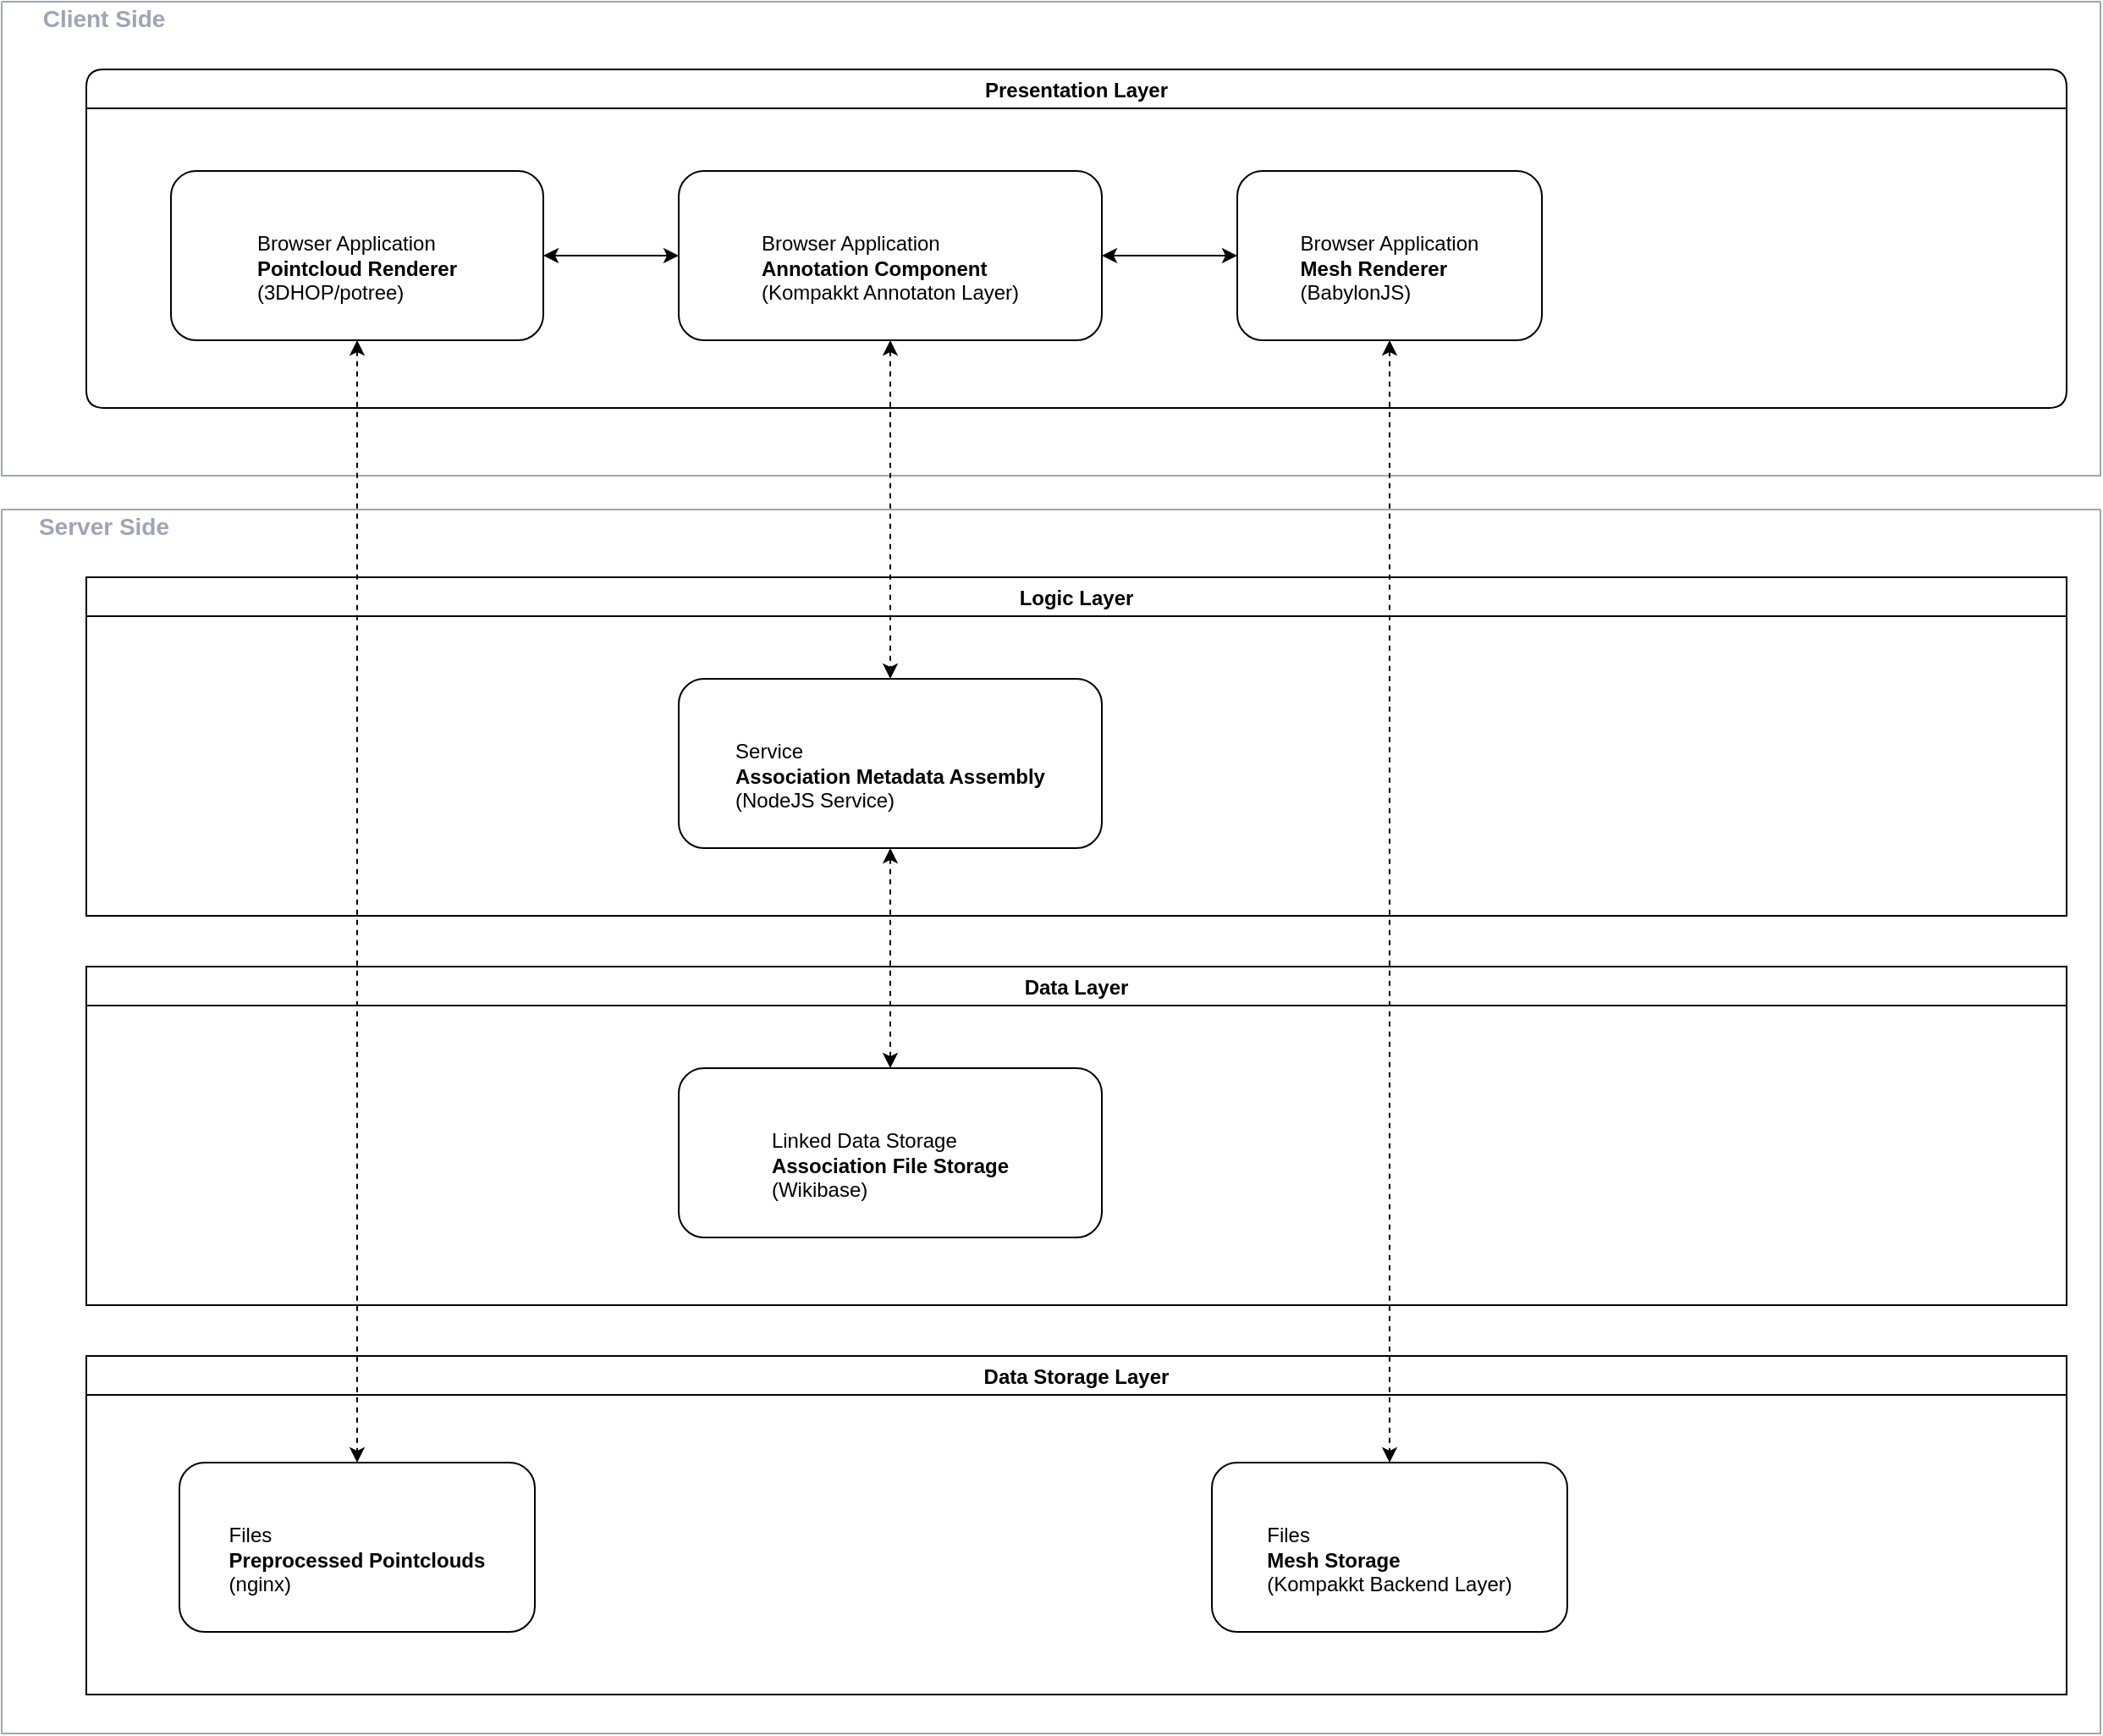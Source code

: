 <mxfile version="14.7.2" type="github">
  <diagram id="R2lEEEUBdFMjLlhIrx00" name="Page-1">
    <mxGraphModel dx="5672" dy="5023" grid="1" gridSize="10" guides="1" tooltips="1" connect="1" arrows="1" fold="1" page="1" pageScale="1" pageWidth="1654" pageHeight="1169" math="0" shadow="0" extFonts="Permanent Marker^https://fonts.googleapis.com/css?family=Permanent+Marker">
      <root>
        <mxCell id="0" />
        <mxCell id="1" parent="0" />
        <mxCell id="UEaJhCmyUdEMvhziBzeF-36" value="" style="swimlane;startSize=0;rounded=0;fontColor=#9FA5B3;strokeColor=#9FA5B3;fillColor=none;align=left;" parent="1" vertex="1">
          <mxGeometry x="-3240" y="-3443" width="1240" height="280" as="geometry" />
        </mxCell>
        <mxCell id="UEaJhCmyUdEMvhziBzeF-37" value="&lt;b style=&quot;font-size: 14px;&quot;&gt;Client Side&lt;/b&gt;" style="text;html=1;align=center;verticalAlign=middle;resizable=0;points=[];autosize=1;strokeColor=none;fontColor=#9FA5B3;fontSize=14;" parent="UEaJhCmyUdEMvhziBzeF-36" vertex="1">
          <mxGeometry x="15" width="90" height="20" as="geometry" />
        </mxCell>
        <mxCell id="UEaJhCmyUdEMvhziBzeF-32" value="" style="swimlane;startSize=0;rounded=0;fontColor=#9FA5B3;strokeColor=#9FA5B3;fillColor=none;align=left;" parent="1" vertex="1">
          <mxGeometry x="-3240" y="-3143" width="1240" height="723" as="geometry" />
        </mxCell>
        <mxCell id="UEaJhCmyUdEMvhziBzeF-6" value="Data Layer" style="swimlane;rounded=0;strokeColor=#000000;fillColor=#ffffff;" parent="UEaJhCmyUdEMvhziBzeF-32" vertex="1">
          <mxGeometry x="50" y="270" width="1170" height="200" as="geometry" />
        </mxCell>
        <mxCell id="UEaJhCmyUdEMvhziBzeF-7" value="&lt;div style=&quot;text-align: left&quot;&gt;&lt;span&gt;&lt;br&gt;&lt;/span&gt;&lt;/div&gt;&lt;div style=&quot;text-align: left&quot;&gt;&lt;span&gt;Linked Data Storage&lt;/span&gt;&lt;/div&gt;&lt;font style=&quot;font-size: 12px&quot;&gt;&lt;div style=&quot;text-align: left&quot;&gt;&lt;b&gt;Association File Storage&lt;/b&gt;&lt;br&gt;&lt;/div&gt;&lt;div style=&quot;text-align: left&quot;&gt;&lt;span&gt;(Wikibase)&lt;/span&gt;&lt;/div&gt;&lt;/font&gt;" style="rounded=1;whiteSpace=wrap;html=1;strokeColor=#000000;fillColor=#ffffff;" parent="UEaJhCmyUdEMvhziBzeF-6" vertex="1">
          <mxGeometry x="350" y="60" width="250" height="100" as="geometry" />
        </mxCell>
        <mxCell id="UEaJhCmyUdEMvhziBzeF-33" value="&lt;b style=&quot;font-size: 14px;&quot;&gt;Server Side&lt;/b&gt;" style="text;html=1;align=center;verticalAlign=middle;resizable=0;points=[];autosize=1;strokeColor=none;fontColor=#9FA5B3;fontSize=14;" parent="UEaJhCmyUdEMvhziBzeF-32" vertex="1">
          <mxGeometry x="15" width="90" height="20" as="geometry" />
        </mxCell>
        <mxCell id="UEaJhCmyUdEMvhziBzeF-3" value="Data Storage Layer" style="swimlane;rounded=0;strokeColor=#000000;fillColor=#ffffff;" parent="UEaJhCmyUdEMvhziBzeF-32" vertex="1">
          <mxGeometry x="50" y="500" width="1170" height="200" as="geometry" />
        </mxCell>
        <mxCell id="UEaJhCmyUdEMvhziBzeF-1" value="&lt;div style=&quot;text-align: left&quot;&gt;&lt;span&gt;&lt;br&gt;&lt;/span&gt;&lt;/div&gt;&lt;div style=&quot;text-align: left&quot;&gt;&lt;span&gt;Files&lt;/span&gt;&lt;/div&gt;&lt;font style=&quot;font-size: 12px&quot;&gt;&lt;div style=&quot;text-align: left&quot;&gt;&lt;b&gt;Preprocessed Pointclouds&lt;/b&gt;&lt;br&gt;&lt;/div&gt;&lt;div style=&quot;text-align: left&quot;&gt;&lt;span&gt;(nginx)&lt;/span&gt;&lt;/div&gt;&lt;/font&gt;" style="rounded=1;whiteSpace=wrap;html=1;strokeColor=#000000;fillColor=#ffffff;" parent="UEaJhCmyUdEMvhziBzeF-3" vertex="1">
          <mxGeometry x="55" y="63" width="210" height="100" as="geometry" />
        </mxCell>
        <mxCell id="UEaJhCmyUdEMvhziBzeF-26" value="&lt;div style=&quot;text-align: left&quot;&gt;&lt;span&gt;&lt;br&gt;&lt;/span&gt;&lt;/div&gt;&lt;div style=&quot;text-align: left&quot;&gt;&lt;span&gt;Files&lt;/span&gt;&lt;/div&gt;&lt;font style=&quot;font-size: 12px&quot;&gt;&lt;div style=&quot;text-align: left&quot;&gt;&lt;b&gt;Mesh Storage&lt;/b&gt;&lt;br&gt;&lt;/div&gt;&lt;div style=&quot;text-align: left&quot;&gt;&lt;span&gt;(Kompakkt Backend Layer)&lt;/span&gt;&lt;/div&gt;&lt;/font&gt;" style="rounded=1;whiteSpace=wrap;html=1;strokeColor=#000000;fillColor=#ffffff;" parent="UEaJhCmyUdEMvhziBzeF-3" vertex="1">
          <mxGeometry x="665" y="63" width="210" height="100" as="geometry" />
        </mxCell>
        <mxCell id="UEaJhCmyUdEMvhziBzeF-9" value="Logic Layer" style="swimlane;rounded=0;strokeColor=#000000;fillColor=#ffffff;" parent="1" vertex="1">
          <mxGeometry x="-3190" y="-3103" width="1170" height="200" as="geometry" />
        </mxCell>
        <mxCell id="UEaJhCmyUdEMvhziBzeF-10" value="&lt;div style=&quot;text-align: left&quot;&gt;&lt;span&gt;&lt;br&gt;&lt;/span&gt;&lt;/div&gt;&lt;div style=&quot;text-align: left&quot;&gt;Service&lt;/div&gt;&lt;font style=&quot;font-size: 12px&quot;&gt;&lt;div style=&quot;text-align: left&quot;&gt;&lt;b&gt;Association Metadata Assembly&lt;/b&gt;&lt;br&gt;&lt;/div&gt;&lt;div style=&quot;text-align: left&quot;&gt;&lt;span&gt;(NodeJS Service)&lt;/span&gt;&lt;/div&gt;&lt;/font&gt;" style="rounded=1;whiteSpace=wrap;html=1;strokeColor=#000000;fillColor=#ffffff;" parent="UEaJhCmyUdEMvhziBzeF-9" vertex="1">
          <mxGeometry x="350" y="60" width="250" height="100" as="geometry" />
        </mxCell>
        <mxCell id="UEaJhCmyUdEMvhziBzeF-11" value="Presentation Layer" style="swimlane;rounded=1;strokeColor=#000000;fillColor=#ffffff;" parent="1" vertex="1">
          <mxGeometry x="-3190" y="-3403" width="1170" height="200" as="geometry" />
        </mxCell>
        <mxCell id="UEaJhCmyUdEMvhziBzeF-24" style="edgeStyle=orthogonalEdgeStyle;rounded=0;orthogonalLoop=1;jettySize=auto;html=1;exitX=1;exitY=0.5;exitDx=0;exitDy=0;entryX=0;entryY=0.5;entryDx=0;entryDy=0;startArrow=classic;startFill=1;" parent="UEaJhCmyUdEMvhziBzeF-11" source="UEaJhCmyUdEMvhziBzeF-13" target="UEaJhCmyUdEMvhziBzeF-12" edge="1">
          <mxGeometry relative="1" as="geometry" />
        </mxCell>
        <mxCell id="UEaJhCmyUdEMvhziBzeF-13" value="&lt;div style=&quot;text-align: left&quot;&gt;&lt;span&gt;&lt;br&gt;&lt;/span&gt;&lt;/div&gt;&lt;div style=&quot;text-align: left&quot;&gt;Browser Application&lt;/div&gt;&lt;font style=&quot;font-size: 12px&quot;&gt;&lt;div style=&quot;text-align: left&quot;&gt;&lt;b&gt;Annotation Component&lt;/b&gt;&lt;br&gt;&lt;/div&gt;&lt;div style=&quot;text-align: left&quot;&gt;&lt;span&gt;(Kompakkt Annotaton Layer)&lt;/span&gt;&lt;/div&gt;&lt;/font&gt;" style="rounded=1;whiteSpace=wrap;html=1;strokeColor=#000000;fillColor=#ffffff;" parent="UEaJhCmyUdEMvhziBzeF-11" vertex="1">
          <mxGeometry x="350" y="60" width="250" height="100" as="geometry" />
        </mxCell>
        <mxCell id="UEaJhCmyUdEMvhziBzeF-23" style="edgeStyle=orthogonalEdgeStyle;rounded=0;orthogonalLoop=1;jettySize=auto;html=1;entryX=0;entryY=0.5;entryDx=0;entryDy=0;startArrow=classic;startFill=1;" parent="UEaJhCmyUdEMvhziBzeF-11" source="UEaJhCmyUdEMvhziBzeF-14" target="UEaJhCmyUdEMvhziBzeF-13" edge="1">
          <mxGeometry relative="1" as="geometry" />
        </mxCell>
        <mxCell id="UEaJhCmyUdEMvhziBzeF-14" value="&lt;div style=&quot;text-align: left&quot;&gt;&lt;span&gt;&lt;br&gt;&lt;/span&gt;&lt;/div&gt;&lt;div style=&quot;text-align: left&quot;&gt;Browser Application&lt;/div&gt;&lt;font style=&quot;font-size: 12px&quot;&gt;&lt;div style=&quot;text-align: left&quot;&gt;&lt;b&gt;Pointcloud Renderer&lt;/b&gt;&lt;br&gt;&lt;/div&gt;&lt;div style=&quot;text-align: left&quot;&gt;&lt;span&gt;(3DHOP/potree)&lt;/span&gt;&lt;/div&gt;&lt;/font&gt;" style="rounded=1;whiteSpace=wrap;html=1;strokeColor=#000000;fillColor=#ffffff;" parent="UEaJhCmyUdEMvhziBzeF-11" vertex="1">
          <mxGeometry x="50" y="60" width="220" height="100" as="geometry" />
        </mxCell>
        <mxCell id="UEaJhCmyUdEMvhziBzeF-12" value="&lt;div style=&quot;text-align: left&quot;&gt;&lt;span&gt;&lt;br&gt;&lt;/span&gt;&lt;/div&gt;&lt;div style=&quot;text-align: left&quot;&gt;Browser Application&lt;/div&gt;&lt;font style=&quot;font-size: 12px&quot;&gt;&lt;div style=&quot;text-align: left&quot;&gt;&lt;b&gt;Mesh Renderer&lt;/b&gt;&lt;br&gt;&lt;/div&gt;&lt;div style=&quot;text-align: left&quot;&gt;&lt;span&gt;(BabylonJS)&lt;/span&gt;&lt;/div&gt;&lt;/font&gt;" style="rounded=1;whiteSpace=wrap;html=1;strokeColor=#000000;fillColor=#ffffff;" parent="UEaJhCmyUdEMvhziBzeF-11" vertex="1">
          <mxGeometry x="680" y="60" width="180" height="100" as="geometry" />
        </mxCell>
        <mxCell id="UEaJhCmyUdEMvhziBzeF-21" style="edgeStyle=orthogonalEdgeStyle;rounded=0;orthogonalLoop=1;jettySize=auto;html=1;entryX=0.5;entryY=0;entryDx=0;entryDy=0;startArrow=classic;startFill=1;dashed=1;" parent="1" source="UEaJhCmyUdEMvhziBzeF-13" target="UEaJhCmyUdEMvhziBzeF-10" edge="1">
          <mxGeometry relative="1" as="geometry" />
        </mxCell>
        <mxCell id="UEaJhCmyUdEMvhziBzeF-35" style="edgeStyle=orthogonalEdgeStyle;rounded=0;orthogonalLoop=1;jettySize=auto;html=1;entryX=0.5;entryY=0;entryDx=0;entryDy=0;fontColor=#9FA5B3;startArrow=classic;startFill=1;dashed=1;" parent="1" source="UEaJhCmyUdEMvhziBzeF-12" target="UEaJhCmyUdEMvhziBzeF-26" edge="1">
          <mxGeometry relative="1" as="geometry" />
        </mxCell>
        <mxCell id="UEaJhCmyUdEMvhziBzeF-22" style="edgeStyle=orthogonalEdgeStyle;rounded=0;orthogonalLoop=1;jettySize=auto;html=1;exitX=0.5;exitY=1;exitDx=0;exitDy=0;entryX=0.5;entryY=0;entryDx=0;entryDy=0;startArrow=classic;startFill=1;dashed=1;" parent="1" source="UEaJhCmyUdEMvhziBzeF-10" target="UEaJhCmyUdEMvhziBzeF-7" edge="1">
          <mxGeometry relative="1" as="geometry" />
        </mxCell>
        <mxCell id="UEaJhCmyUdEMvhziBzeF-25" style="edgeStyle=orthogonalEdgeStyle;rounded=0;orthogonalLoop=1;jettySize=auto;html=1;exitX=0.5;exitY=1;exitDx=0;exitDy=0;entryX=0.5;entryY=0;entryDx=0;entryDy=0;dashed=1;startArrow=classic;startFill=1;" parent="1" source="UEaJhCmyUdEMvhziBzeF-14" target="UEaJhCmyUdEMvhziBzeF-1" edge="1">
          <mxGeometry relative="1" as="geometry" />
        </mxCell>
      </root>
    </mxGraphModel>
  </diagram>
</mxfile>
